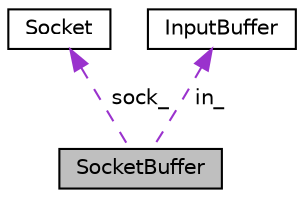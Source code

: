 digraph "SocketBuffer"
{
 // LATEX_PDF_SIZE
  edge [fontname="Helvetica",fontsize="10",labelfontname="Helvetica",labelfontsize="10"];
  node [fontname="Helvetica",fontsize="10",shape=record];
  Node1 [label="SocketBuffer",height=0.2,width=0.4,color="black", fillcolor="grey75", style="filled", fontcolor="black",tooltip=" "];
  Node2 -> Node1 [dir="back",color="darkorchid3",fontsize="10",style="dashed",label=" sock_" ,fontname="Helvetica"];
  Node2 [label="Socket",height=0.2,width=0.4,color="black", fillcolor="white", style="filled",URL="$classSocket.html",tooltip=" "];
  Node3 -> Node1 [dir="back",color="darkorchid3",fontsize="10",style="dashed",label=" in_" ,fontname="Helvetica"];
  Node3 [label="InputBuffer",height=0.2,width=0.4,color="black", fillcolor="white", style="filled",URL="$structInputBuffer.html",tooltip=" "];
}
